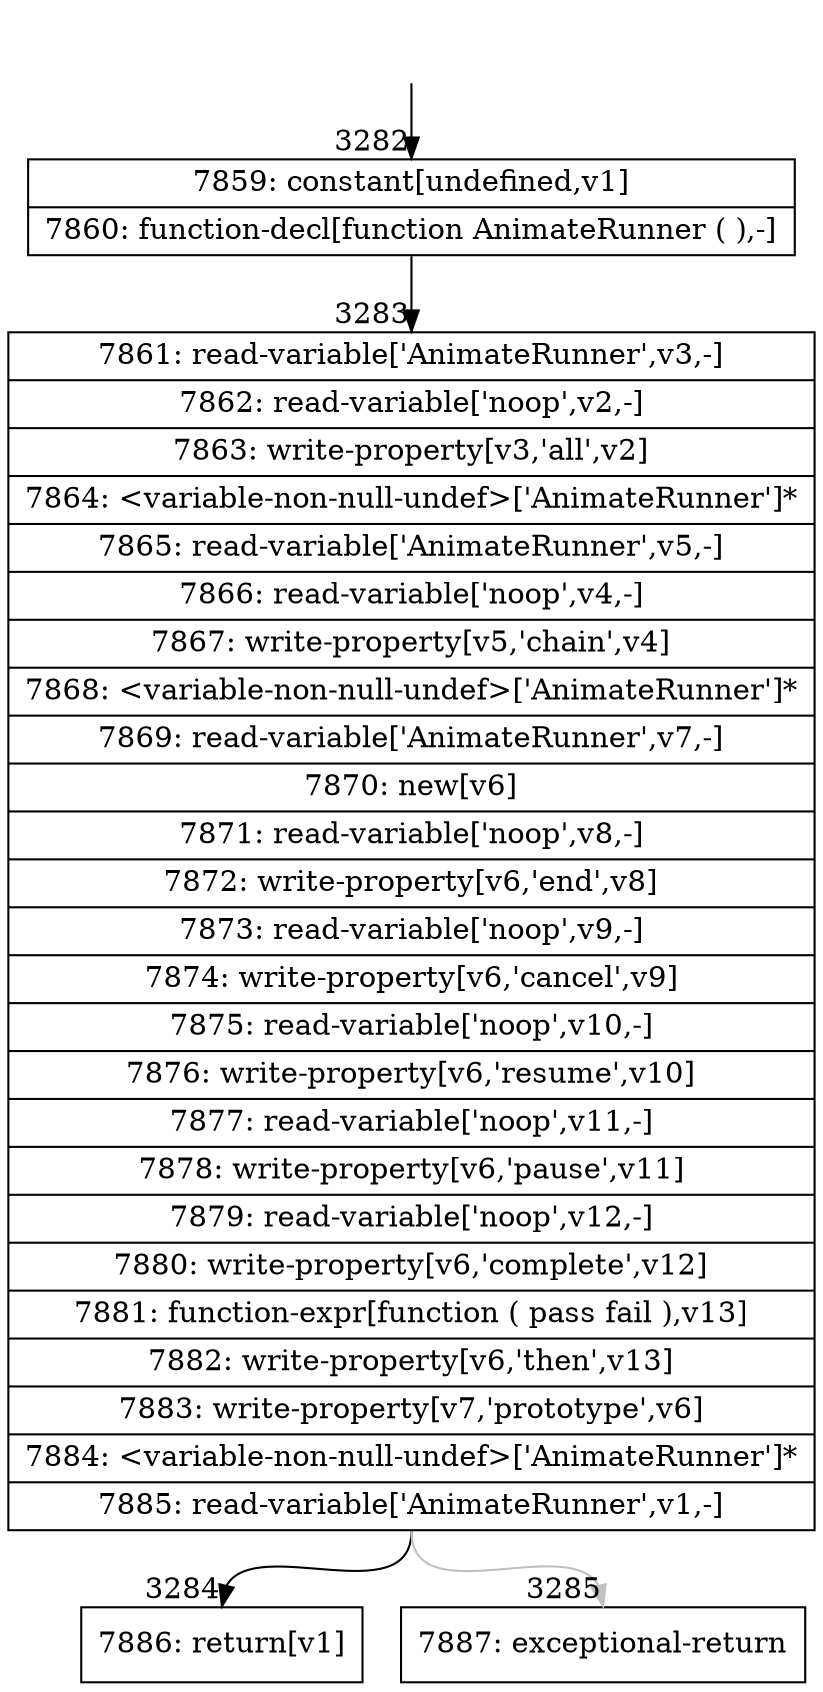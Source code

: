 digraph {
rankdir="TD"
BB_entry265[shape=none,label=""];
BB_entry265 -> BB3282 [tailport=s, headport=n, headlabel="    3282"]
BB3282 [shape=record label="{7859: constant[undefined,v1]|7860: function-decl[function AnimateRunner ( ),-]}" ] 
BB3282 -> BB3283 [tailport=s, headport=n, headlabel="      3283"]
BB3283 [shape=record label="{7861: read-variable['AnimateRunner',v3,-]|7862: read-variable['noop',v2,-]|7863: write-property[v3,'all',v2]|7864: \<variable-non-null-undef\>['AnimateRunner']*|7865: read-variable['AnimateRunner',v5,-]|7866: read-variable['noop',v4,-]|7867: write-property[v5,'chain',v4]|7868: \<variable-non-null-undef\>['AnimateRunner']*|7869: read-variable['AnimateRunner',v7,-]|7870: new[v6]|7871: read-variable['noop',v8,-]|7872: write-property[v6,'end',v8]|7873: read-variable['noop',v9,-]|7874: write-property[v6,'cancel',v9]|7875: read-variable['noop',v10,-]|7876: write-property[v6,'resume',v10]|7877: read-variable['noop',v11,-]|7878: write-property[v6,'pause',v11]|7879: read-variable['noop',v12,-]|7880: write-property[v6,'complete',v12]|7881: function-expr[function ( pass fail ),v13]|7882: write-property[v6,'then',v13]|7883: write-property[v7,'prototype',v6]|7884: \<variable-non-null-undef\>['AnimateRunner']*|7885: read-variable['AnimateRunner',v1,-]}" ] 
BB3283 -> BB3284 [tailport=s, headport=n, headlabel="      3284"]
BB3283 -> BB3285 [tailport=s, headport=n, color=gray, headlabel="      3285"]
BB3284 [shape=record label="{7886: return[v1]}" ] 
BB3285 [shape=record label="{7887: exceptional-return}" ] 
//#$~ 4822
}
